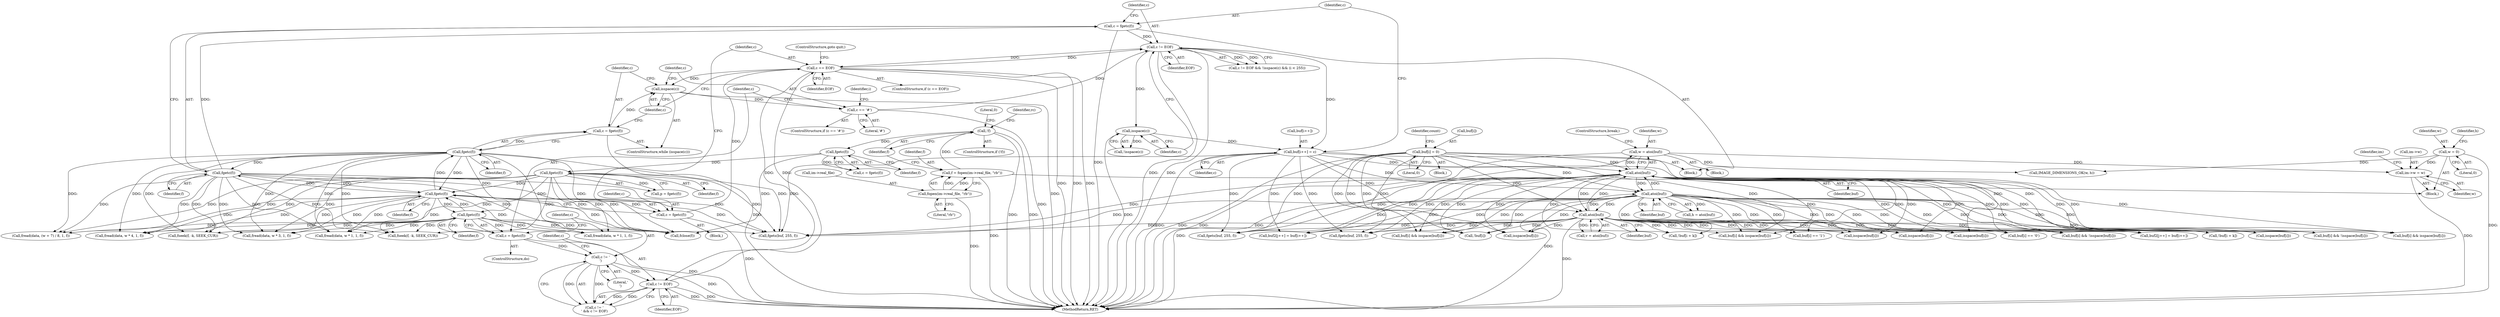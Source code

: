 digraph "0_enlightment_c21beaf1780cf3ca291735ae7d58a3dde63277a2@pointer" {
"1000333" [label="(Call,im->w = w)"];
"1000149" [label="(Call,w = 0)"];
"1000307" [label="(Call,w = atoi(buf))"];
"1000309" [label="(Call,atoi(buf))"];
"1000283" [label="(Call,buf[i++] = c)"];
"1000277" [label="(Call,isspace(c))"];
"1000272" [label="(Call,c != EOF)"];
"1000289" [label="(Call,c = fgetc(f))"];
"1000291" [label="(Call,fgetc(f))"];
"1000233" [label="(Call,fgetc(f))"];
"1000255" [label="(Call,fgetc(f))"];
"1000245" [label="(Call,fgetc(f))"];
"1000201" [label="(Call,fgetc(f))"];
"1000192" [label="(Call,fgetc(f))"];
"1000183" [label="(Call,!f)"];
"1000175" [label="(Call,f = fopen(im->real_file, \"rb\"))"];
"1000177" [label="(Call,fopen(im->real_file, \"rb\"))"];
"1000248" [label="(Call,c == '#')"];
"1000241" [label="(Call,isspace(c))"];
"1000236" [label="(Call,c == EOF)"];
"1000231" [label="(Call,c = fgetc(f))"];
"1000261" [label="(Call,c != EOF)"];
"1000258" [label="(Call,c != '\n')"];
"1000253" [label="(Call,c = fgetc(f))"];
"1000243" [label="(Call,c = fgetc(f))"];
"1000315" [label="(Call,atoi(buf))"];
"1000296" [label="(Call,buf[i] = 0)"];
"1000321" [label="(Call,atoi(buf))"];
"1000513" [label="(Call,buf[i] == '0')"];
"1001057" [label="(Call,fread(data, (w + 7) / 8, 1, f))"];
"1000637" [label="(Call,buf[i] && !isspace(buf[i]))"];
"1000870" [label="(Call,buf[i] && isspace(buf[i]))"];
"1000598" [label="(Call,!buf[i + k])"];
"1000305" [label="(Block,)"];
"1000202" [label="(Identifier,f)"];
"1000261" [label="(Call,c != EOF)"];
"1000278" [label="(Identifier,c)"];
"1000616" [label="(Call,fgets(buf, 255, f))"];
"1001600" [label="(Call,fread(data, w * 4, 1, f))"];
"1000315" [label="(Call,atoi(buf))"];
"1001750" [label="(MethodReturn,RET)"];
"1000231" [label="(Call,c = fgetc(f))"];
"1000642" [label="(Call,isspace(buf[i]))"];
"1000646" [label="(Call,buf2[j++] = buf[i++])"];
"1000176" [label="(Identifier,f)"];
"1000608" [label="(Call,fseek(f, -k, SEEK_CUR))"];
"1000308" [label="(Identifier,w)"];
"1000190" [label="(Call,c = fgetc(f))"];
"1000322" [label="(Identifier,buf)"];
"1000243" [label="(Call,c = fgetc(f))"];
"1000292" [label="(Identifier,f)"];
"1000236" [label="(Call,c == EOF)"];
"1000241" [label="(Call,isspace(c))"];
"1000268" [label="(Identifier,i)"];
"1000252" [label="(ControlStructure,do)"];
"1000307" [label="(Call,w = atoi(buf))"];
"1001312" [label="(Call,fread(data, w * 3, 1, f))"];
"1000300" [label="(Literal,0)"];
"1000852" [label="(Call,fseek(f, -k, SEEK_CUR))"];
"1000337" [label="(Identifier,w)"];
"1000186" [label="(Literal,0)"];
"1000842" [label="(Call,!buf[i + k])"];
"1001169" [label="(Call,fread(data, w * 1, 1, f))"];
"1000272" [label="(Call,c != EOF)"];
"1000258" [label="(Call,c != '\n')"];
"1000182" [label="(ControlStructure,if (!f))"];
"1000334" [label="(Call,im->w)"];
"1000316" [label="(Identifier,buf)"];
"1000260" [label="(Literal,'\n')"];
"1000311" [label="(ControlStructure,break;)"];
"1000192" [label="(Call,fgetc(f))"];
"1000297" [label="(Call,buf[i])"];
"1000296" [label="(Call,buf[i] = 0)"];
"1000881" [label="(Call,buf[i] && !isspace(buf[i]))"];
"1000289" [label="(Call,c = fgetc(f))"];
"1000470" [label="(Call,!buf[i])"];
"1001457" [label="(Call,fread(data, w * 1, 1, f))"];
"1000630" [label="(Call,isspace(buf[i]))"];
"1000890" [label="(Call,buf2[j++] = buf[i++])"];
"1000245" [label="(Call,fgetc(f))"];
"1000283" [label="(Call,buf[i++] = c)"];
"1000244" [label="(Identifier,c)"];
"1000345" [label="(Call,IMAGE_DIMENSIONS_OK(w, h))"];
"1000253" [label="(Call,c = fgetc(f))"];
"1000257" [label="(Call,c != '\n' && c != EOF)"];
"1000175" [label="(Call,f = fopen(im->real_file, \"rb\"))"];
"1000242" [label="(Identifier,c)"];
"1000295" [label="(Block,)"];
"1000262" [label="(Identifier,c)"];
"1000151" [label="(Literal,0)"];
"1000177" [label="(Call,fopen(im->real_file, \"rb\"))"];
"1000248" [label="(Call,c == '#')"];
"1000288" [label="(Identifier,c)"];
"1000302" [label="(Identifier,count)"];
"1000274" [label="(Identifier,EOF)"];
"1000238" [label="(Identifier,EOF)"];
"1000277" [label="(Call,isspace(c))"];
"1000230" [label="(Block,)"];
"1000150" [label="(Identifier,w)"];
"1000276" [label="(Call,!isspace(c))"];
"1000313" [label="(Call,h = atoi(buf))"];
"1000486" [label="(Call,buf[i] && isspace(buf[i]))"];
"1000134" [label="(Block,)"];
"1000502" [label="(Call,buf[i] == '1')"];
"1000201" [label="(Call,fgetc(f))"];
"1000290" [label="(Identifier,c)"];
"1000249" [label="(Identifier,c)"];
"1000310" [label="(Identifier,buf)"];
"1000250" [label="(Literal,'#')"];
"1000188" [label="(Identifier,rc)"];
"1000860" [label="(Call,fgets(buf, 255, f))"];
"1000255" [label="(Call,fgetc(f))"];
"1000184" [label="(Identifier,f)"];
"1000247" [label="(ControlStructure,if (c == '#'))"];
"1001746" [label="(Call,fclose(f))"];
"1000271" [label="(Call,c != EOF && !isspace(c) && (i < 255))"];
"1000246" [label="(Identifier,f)"];
"1000232" [label="(Identifier,c)"];
"1000233" [label="(Call,fgetc(f))"];
"1000235" [label="(ControlStructure,if (c == EOF))"];
"1000321" [label="(Call,atoi(buf))"];
"1000333" [label="(Call,im->w = w)"];
"1000199" [label="(Call,p = fgetc(f))"];
"1000309" [label="(Call,atoi(buf))"];
"1000319" [label="(Call,v = atoi(buf))"];
"1000874" [label="(Call,isspace(buf[i]))"];
"1000284" [label="(Call,buf[i++])"];
"1000263" [label="(Identifier,EOF)"];
"1000178" [label="(Call,im->real_file)"];
"1000273" [label="(Identifier,c)"];
"1000291" [label="(Call,fgetc(f))"];
"1000340" [label="(Identifier,im)"];
"1000886" [label="(Call,isspace(buf[i]))"];
"1000254" [label="(Identifier,c)"];
"1000183" [label="(Call,!f)"];
"1000234" [label="(Identifier,f)"];
"1000490" [label="(Call,isspace(buf[i]))"];
"1000237" [label="(Identifier,c)"];
"1000626" [label="(Call,buf[i] && isspace(buf[i]))"];
"1000181" [label="(Literal,\"rb\")"];
"1000282" [label="(Block,)"];
"1000154" [label="(Identifier,h)"];
"1000149" [label="(Call,w = 0)"];
"1000256" [label="(Identifier,f)"];
"1000259" [label="(Identifier,c)"];
"1000477" [label="(Call,fgets(buf, 255, f))"];
"1000193" [label="(Identifier,f)"];
"1000240" [label="(ControlStructure,while (isspace(c)))"];
"1000239" [label="(ControlStructure,goto quit;)"];
"1000333" -> "1000134"  [label="AST: "];
"1000333" -> "1000337"  [label="CFG: "];
"1000334" -> "1000333"  [label="AST: "];
"1000337" -> "1000333"  [label="AST: "];
"1000340" -> "1000333"  [label="CFG: "];
"1000333" -> "1001750"  [label="DDG: "];
"1000149" -> "1000333"  [label="DDG: "];
"1000307" -> "1000333"  [label="DDG: "];
"1000149" -> "1000134"  [label="AST: "];
"1000149" -> "1000151"  [label="CFG: "];
"1000150" -> "1000149"  [label="AST: "];
"1000151" -> "1000149"  [label="AST: "];
"1000154" -> "1000149"  [label="CFG: "];
"1000149" -> "1001750"  [label="DDG: "];
"1000149" -> "1000345"  [label="DDG: "];
"1000307" -> "1000305"  [label="AST: "];
"1000307" -> "1000309"  [label="CFG: "];
"1000308" -> "1000307"  [label="AST: "];
"1000309" -> "1000307"  [label="AST: "];
"1000311" -> "1000307"  [label="CFG: "];
"1000307" -> "1001750"  [label="DDG: "];
"1000307" -> "1001750"  [label="DDG: "];
"1000309" -> "1000307"  [label="DDG: "];
"1000307" -> "1000345"  [label="DDG: "];
"1000309" -> "1000310"  [label="CFG: "];
"1000310" -> "1000309"  [label="AST: "];
"1000309" -> "1001750"  [label="DDG: "];
"1000283" -> "1000309"  [label="DDG: "];
"1000315" -> "1000309"  [label="DDG: "];
"1000296" -> "1000309"  [label="DDG: "];
"1000321" -> "1000309"  [label="DDG: "];
"1000309" -> "1000315"  [label="DDG: "];
"1000309" -> "1000321"  [label="DDG: "];
"1000309" -> "1000470"  [label="DDG: "];
"1000309" -> "1000477"  [label="DDG: "];
"1000309" -> "1000486"  [label="DDG: "];
"1000309" -> "1000490"  [label="DDG: "];
"1000309" -> "1000502"  [label="DDG: "];
"1000309" -> "1000513"  [label="DDG: "];
"1000309" -> "1000598"  [label="DDG: "];
"1000309" -> "1000616"  [label="DDG: "];
"1000309" -> "1000626"  [label="DDG: "];
"1000309" -> "1000630"  [label="DDG: "];
"1000309" -> "1000637"  [label="DDG: "];
"1000309" -> "1000642"  [label="DDG: "];
"1000309" -> "1000646"  [label="DDG: "];
"1000309" -> "1000842"  [label="DDG: "];
"1000309" -> "1000860"  [label="DDG: "];
"1000309" -> "1000870"  [label="DDG: "];
"1000309" -> "1000874"  [label="DDG: "];
"1000309" -> "1000881"  [label="DDG: "];
"1000309" -> "1000886"  [label="DDG: "];
"1000309" -> "1000890"  [label="DDG: "];
"1000283" -> "1000282"  [label="AST: "];
"1000283" -> "1000288"  [label="CFG: "];
"1000284" -> "1000283"  [label="AST: "];
"1000288" -> "1000283"  [label="AST: "];
"1000290" -> "1000283"  [label="CFG: "];
"1000283" -> "1001750"  [label="DDG: "];
"1000277" -> "1000283"  [label="DDG: "];
"1000272" -> "1000283"  [label="DDG: "];
"1000283" -> "1000315"  [label="DDG: "];
"1000283" -> "1000321"  [label="DDG: "];
"1000283" -> "1000477"  [label="DDG: "];
"1000283" -> "1000616"  [label="DDG: "];
"1000283" -> "1000646"  [label="DDG: "];
"1000283" -> "1000860"  [label="DDG: "];
"1000283" -> "1000890"  [label="DDG: "];
"1000277" -> "1000276"  [label="AST: "];
"1000277" -> "1000278"  [label="CFG: "];
"1000278" -> "1000277"  [label="AST: "];
"1000276" -> "1000277"  [label="CFG: "];
"1000277" -> "1001750"  [label="DDG: "];
"1000277" -> "1000276"  [label="DDG: "];
"1000272" -> "1000277"  [label="DDG: "];
"1000272" -> "1000271"  [label="AST: "];
"1000272" -> "1000274"  [label="CFG: "];
"1000273" -> "1000272"  [label="AST: "];
"1000274" -> "1000272"  [label="AST: "];
"1000278" -> "1000272"  [label="CFG: "];
"1000271" -> "1000272"  [label="CFG: "];
"1000272" -> "1001750"  [label="DDG: "];
"1000272" -> "1001750"  [label="DDG: "];
"1000272" -> "1000236"  [label="DDG: "];
"1000272" -> "1000271"  [label="DDG: "];
"1000272" -> "1000271"  [label="DDG: "];
"1000289" -> "1000272"  [label="DDG: "];
"1000248" -> "1000272"  [label="DDG: "];
"1000236" -> "1000272"  [label="DDG: "];
"1000289" -> "1000282"  [label="AST: "];
"1000289" -> "1000291"  [label="CFG: "];
"1000290" -> "1000289"  [label="AST: "];
"1000291" -> "1000289"  [label="AST: "];
"1000273" -> "1000289"  [label="CFG: "];
"1000289" -> "1001750"  [label="DDG: "];
"1000291" -> "1000289"  [label="DDG: "];
"1000291" -> "1000292"  [label="CFG: "];
"1000292" -> "1000291"  [label="AST: "];
"1000291" -> "1000233"  [label="DDG: "];
"1000233" -> "1000291"  [label="DDG: "];
"1000245" -> "1000291"  [label="DDG: "];
"1000291" -> "1000477"  [label="DDG: "];
"1000291" -> "1000608"  [label="DDG: "];
"1000291" -> "1000852"  [label="DDG: "];
"1000291" -> "1001057"  [label="DDG: "];
"1000291" -> "1001169"  [label="DDG: "];
"1000291" -> "1001312"  [label="DDG: "];
"1000291" -> "1001457"  [label="DDG: "];
"1000291" -> "1001600"  [label="DDG: "];
"1000291" -> "1001746"  [label="DDG: "];
"1000233" -> "1000231"  [label="AST: "];
"1000233" -> "1000234"  [label="CFG: "];
"1000234" -> "1000233"  [label="AST: "];
"1000231" -> "1000233"  [label="CFG: "];
"1000233" -> "1000231"  [label="DDG: "];
"1000255" -> "1000233"  [label="DDG: "];
"1000245" -> "1000233"  [label="DDG: "];
"1000201" -> "1000233"  [label="DDG: "];
"1000233" -> "1000245"  [label="DDG: "];
"1000233" -> "1000255"  [label="DDG: "];
"1000233" -> "1000477"  [label="DDG: "];
"1000233" -> "1000608"  [label="DDG: "];
"1000233" -> "1000852"  [label="DDG: "];
"1000233" -> "1001057"  [label="DDG: "];
"1000233" -> "1001169"  [label="DDG: "];
"1000233" -> "1001312"  [label="DDG: "];
"1000233" -> "1001457"  [label="DDG: "];
"1000233" -> "1001600"  [label="DDG: "];
"1000233" -> "1001746"  [label="DDG: "];
"1000255" -> "1000253"  [label="AST: "];
"1000255" -> "1000256"  [label="CFG: "];
"1000256" -> "1000255"  [label="AST: "];
"1000253" -> "1000255"  [label="CFG: "];
"1000255" -> "1000253"  [label="DDG: "];
"1000245" -> "1000255"  [label="DDG: "];
"1000255" -> "1000477"  [label="DDG: "];
"1000255" -> "1000608"  [label="DDG: "];
"1000255" -> "1000852"  [label="DDG: "];
"1000255" -> "1001057"  [label="DDG: "];
"1000255" -> "1001169"  [label="DDG: "];
"1000255" -> "1001312"  [label="DDG: "];
"1000255" -> "1001457"  [label="DDG: "];
"1000255" -> "1001600"  [label="DDG: "];
"1000255" -> "1001746"  [label="DDG: "];
"1000245" -> "1000243"  [label="AST: "];
"1000245" -> "1000246"  [label="CFG: "];
"1000246" -> "1000245"  [label="AST: "];
"1000243" -> "1000245"  [label="CFG: "];
"1000245" -> "1000243"  [label="DDG: "];
"1000245" -> "1000477"  [label="DDG: "];
"1000245" -> "1000608"  [label="DDG: "];
"1000245" -> "1000852"  [label="DDG: "];
"1000245" -> "1001057"  [label="DDG: "];
"1000245" -> "1001169"  [label="DDG: "];
"1000245" -> "1001312"  [label="DDG: "];
"1000245" -> "1001457"  [label="DDG: "];
"1000245" -> "1001600"  [label="DDG: "];
"1000245" -> "1001746"  [label="DDG: "];
"1000201" -> "1000199"  [label="AST: "];
"1000201" -> "1000202"  [label="CFG: "];
"1000202" -> "1000201"  [label="AST: "];
"1000199" -> "1000201"  [label="CFG: "];
"1000201" -> "1000199"  [label="DDG: "];
"1000192" -> "1000201"  [label="DDG: "];
"1000201" -> "1000477"  [label="DDG: "];
"1000201" -> "1000608"  [label="DDG: "];
"1000201" -> "1000852"  [label="DDG: "];
"1000201" -> "1001057"  [label="DDG: "];
"1000201" -> "1001169"  [label="DDG: "];
"1000201" -> "1001312"  [label="DDG: "];
"1000201" -> "1001457"  [label="DDG: "];
"1000201" -> "1001600"  [label="DDG: "];
"1000201" -> "1001746"  [label="DDG: "];
"1000192" -> "1000190"  [label="AST: "];
"1000192" -> "1000193"  [label="CFG: "];
"1000193" -> "1000192"  [label="AST: "];
"1000190" -> "1000192"  [label="CFG: "];
"1000192" -> "1000190"  [label="DDG: "];
"1000183" -> "1000192"  [label="DDG: "];
"1000192" -> "1001746"  [label="DDG: "];
"1000183" -> "1000182"  [label="AST: "];
"1000183" -> "1000184"  [label="CFG: "];
"1000184" -> "1000183"  [label="AST: "];
"1000186" -> "1000183"  [label="CFG: "];
"1000188" -> "1000183"  [label="CFG: "];
"1000183" -> "1001750"  [label="DDG: "];
"1000183" -> "1001750"  [label="DDG: "];
"1000175" -> "1000183"  [label="DDG: "];
"1000175" -> "1000134"  [label="AST: "];
"1000175" -> "1000177"  [label="CFG: "];
"1000176" -> "1000175"  [label="AST: "];
"1000177" -> "1000175"  [label="AST: "];
"1000184" -> "1000175"  [label="CFG: "];
"1000175" -> "1001750"  [label="DDG: "];
"1000177" -> "1000175"  [label="DDG: "];
"1000177" -> "1000175"  [label="DDG: "];
"1000177" -> "1000181"  [label="CFG: "];
"1000178" -> "1000177"  [label="AST: "];
"1000181" -> "1000177"  [label="AST: "];
"1000177" -> "1001750"  [label="DDG: "];
"1000248" -> "1000247"  [label="AST: "];
"1000248" -> "1000250"  [label="CFG: "];
"1000249" -> "1000248"  [label="AST: "];
"1000250" -> "1000248"  [label="AST: "];
"1000254" -> "1000248"  [label="CFG: "];
"1000268" -> "1000248"  [label="CFG: "];
"1000248" -> "1001750"  [label="DDG: "];
"1000241" -> "1000248"  [label="DDG: "];
"1000241" -> "1000240"  [label="AST: "];
"1000241" -> "1000242"  [label="CFG: "];
"1000242" -> "1000241"  [label="AST: "];
"1000244" -> "1000241"  [label="CFG: "];
"1000249" -> "1000241"  [label="CFG: "];
"1000241" -> "1001750"  [label="DDG: "];
"1000236" -> "1000241"  [label="DDG: "];
"1000243" -> "1000241"  [label="DDG: "];
"1000236" -> "1000235"  [label="AST: "];
"1000236" -> "1000238"  [label="CFG: "];
"1000237" -> "1000236"  [label="AST: "];
"1000238" -> "1000236"  [label="AST: "];
"1000239" -> "1000236"  [label="CFG: "];
"1000242" -> "1000236"  [label="CFG: "];
"1000236" -> "1001750"  [label="DDG: "];
"1000236" -> "1001750"  [label="DDG: "];
"1000236" -> "1001750"  [label="DDG: "];
"1000231" -> "1000236"  [label="DDG: "];
"1000261" -> "1000236"  [label="DDG: "];
"1000236" -> "1000261"  [label="DDG: "];
"1000231" -> "1000230"  [label="AST: "];
"1000232" -> "1000231"  [label="AST: "];
"1000237" -> "1000231"  [label="CFG: "];
"1000231" -> "1001750"  [label="DDG: "];
"1000261" -> "1000257"  [label="AST: "];
"1000261" -> "1000263"  [label="CFG: "];
"1000262" -> "1000261"  [label="AST: "];
"1000263" -> "1000261"  [label="AST: "];
"1000257" -> "1000261"  [label="CFG: "];
"1000261" -> "1001750"  [label="DDG: "];
"1000261" -> "1001750"  [label="DDG: "];
"1000261" -> "1000257"  [label="DDG: "];
"1000261" -> "1000257"  [label="DDG: "];
"1000258" -> "1000261"  [label="DDG: "];
"1000258" -> "1000257"  [label="AST: "];
"1000258" -> "1000260"  [label="CFG: "];
"1000259" -> "1000258"  [label="AST: "];
"1000260" -> "1000258"  [label="AST: "];
"1000262" -> "1000258"  [label="CFG: "];
"1000257" -> "1000258"  [label="CFG: "];
"1000258" -> "1001750"  [label="DDG: "];
"1000258" -> "1000257"  [label="DDG: "];
"1000258" -> "1000257"  [label="DDG: "];
"1000253" -> "1000258"  [label="DDG: "];
"1000253" -> "1000252"  [label="AST: "];
"1000254" -> "1000253"  [label="AST: "];
"1000259" -> "1000253"  [label="CFG: "];
"1000253" -> "1001750"  [label="DDG: "];
"1000243" -> "1000240"  [label="AST: "];
"1000244" -> "1000243"  [label="AST: "];
"1000242" -> "1000243"  [label="CFG: "];
"1000243" -> "1001750"  [label="DDG: "];
"1000315" -> "1000313"  [label="AST: "];
"1000315" -> "1000316"  [label="CFG: "];
"1000316" -> "1000315"  [label="AST: "];
"1000313" -> "1000315"  [label="CFG: "];
"1000315" -> "1001750"  [label="DDG: "];
"1000315" -> "1000313"  [label="DDG: "];
"1000296" -> "1000315"  [label="DDG: "];
"1000321" -> "1000315"  [label="DDG: "];
"1000315" -> "1000321"  [label="DDG: "];
"1000315" -> "1000470"  [label="DDG: "];
"1000315" -> "1000477"  [label="DDG: "];
"1000315" -> "1000486"  [label="DDG: "];
"1000315" -> "1000490"  [label="DDG: "];
"1000315" -> "1000502"  [label="DDG: "];
"1000315" -> "1000513"  [label="DDG: "];
"1000315" -> "1000598"  [label="DDG: "];
"1000315" -> "1000616"  [label="DDG: "];
"1000315" -> "1000626"  [label="DDG: "];
"1000315" -> "1000630"  [label="DDG: "];
"1000315" -> "1000637"  [label="DDG: "];
"1000315" -> "1000642"  [label="DDG: "];
"1000315" -> "1000646"  [label="DDG: "];
"1000315" -> "1000842"  [label="DDG: "];
"1000315" -> "1000860"  [label="DDG: "];
"1000315" -> "1000870"  [label="DDG: "];
"1000315" -> "1000874"  [label="DDG: "];
"1000315" -> "1000881"  [label="DDG: "];
"1000315" -> "1000886"  [label="DDG: "];
"1000315" -> "1000890"  [label="DDG: "];
"1000296" -> "1000295"  [label="AST: "];
"1000296" -> "1000300"  [label="CFG: "];
"1000297" -> "1000296"  [label="AST: "];
"1000300" -> "1000296"  [label="AST: "];
"1000302" -> "1000296"  [label="CFG: "];
"1000296" -> "1001750"  [label="DDG: "];
"1000296" -> "1000321"  [label="DDG: "];
"1000296" -> "1000470"  [label="DDG: "];
"1000296" -> "1000616"  [label="DDG: "];
"1000296" -> "1000626"  [label="DDG: "];
"1000296" -> "1000630"  [label="DDG: "];
"1000296" -> "1000860"  [label="DDG: "];
"1000296" -> "1000870"  [label="DDG: "];
"1000296" -> "1000874"  [label="DDG: "];
"1000321" -> "1000319"  [label="AST: "];
"1000321" -> "1000322"  [label="CFG: "];
"1000322" -> "1000321"  [label="AST: "];
"1000319" -> "1000321"  [label="CFG: "];
"1000321" -> "1001750"  [label="DDG: "];
"1000321" -> "1000319"  [label="DDG: "];
"1000321" -> "1000470"  [label="DDG: "];
"1000321" -> "1000477"  [label="DDG: "];
"1000321" -> "1000486"  [label="DDG: "];
"1000321" -> "1000490"  [label="DDG: "];
"1000321" -> "1000502"  [label="DDG: "];
"1000321" -> "1000513"  [label="DDG: "];
"1000321" -> "1000598"  [label="DDG: "];
"1000321" -> "1000616"  [label="DDG: "];
"1000321" -> "1000626"  [label="DDG: "];
"1000321" -> "1000630"  [label="DDG: "];
"1000321" -> "1000637"  [label="DDG: "];
"1000321" -> "1000642"  [label="DDG: "];
"1000321" -> "1000646"  [label="DDG: "];
"1000321" -> "1000842"  [label="DDG: "];
"1000321" -> "1000860"  [label="DDG: "];
"1000321" -> "1000870"  [label="DDG: "];
"1000321" -> "1000874"  [label="DDG: "];
"1000321" -> "1000881"  [label="DDG: "];
"1000321" -> "1000886"  [label="DDG: "];
"1000321" -> "1000890"  [label="DDG: "];
}
